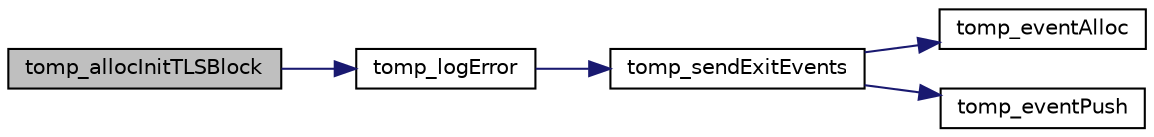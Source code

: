 digraph "tomp_allocInitTLSBlock"
{
  edge [fontname="Helvetica",fontsize="10",labelfontname="Helvetica",labelfontsize="10"];
  node [fontname="Helvetica",fontsize="10",shape=record];
  rankdir="LR";
  Node1 [label="tomp_allocInitTLSBlock",height=0.2,width=0.4,color="black", fillcolor="grey75", style="filled", fontcolor="black"];
  Node1 -> Node2 [color="midnightblue",fontsize="10",style="solid",fontname="Helvetica"];
  Node2 [label="tomp_logError",height=0.2,width=0.4,color="black", fillcolor="white", style="filled",URL="$tomp__log_8h.html#a50d90fef4d288c6c7ca380ebd9b5c21f",tooltip="Log an error message along with file name and line number and terminate execution. "];
  Node2 -> Node3 [color="midnightblue",fontsize="10",style="solid",fontname="Helvetica"];
  Node3 [label="tomp_sendExitEvents",height=0.2,width=0.4,color="black", fillcolor="white", style="filled",URL="$tomp__log_8h.html#acd94e3cbc027bd2fd6b5b4801d6e4686",tooltip="Terminate program across cores by sending events to the exit queue. "];
  Node3 -> Node4 [color="midnightblue",fontsize="10",style="solid",fontname="Helvetica"];
  Node4 [label="tomp_eventAlloc",height=0.2,width=0.4,color="black", fillcolor="white", style="filled",URL="$tomp__qmss_8h.html#a9bb08ae9b3b1b51e73df07452cb80d57",tooltip="Allocate a buffer from the TOMP free queue. "];
  Node3 -> Node5 [color="midnightblue",fontsize="10",style="solid",fontname="Helvetica"];
  Node5 [label="tomp_eventPush",height=0.2,width=0.4,color="black", fillcolor="white", style="filled",URL="$tomp__qmss_8h.html#ae9dbc3ed95d68c0da3756cf7002496f8",tooltip="Push an event onto the tail of the specified queue. "];
}
